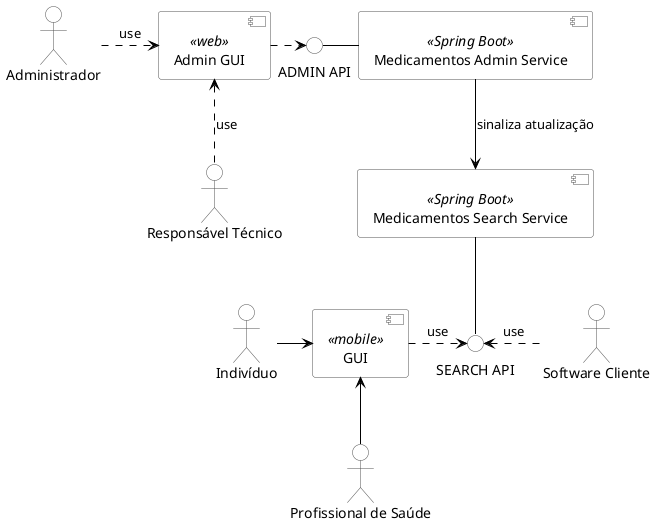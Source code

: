 @startuml design

hide circle
hide methods
hide empty members

skinparam component {
    BackgroundColor White
    ArrowColor Black
    BorderColor #505050
}

skinparam interface {
    BackgroundColor White
    ArrowColor Black
    BorderColor #505050
}

skinparam actor {
    BackgroundColor White
    ArrowColor Black
    BorderColor #505050
}

actor :Software Cliente: as CLIENTE
actor :Responsável Técnico: as RT
actor Administrador
actor Indivíduo
actor :Profissional de Saúde: as PS

Component "Medicamentos Admin Service" as ADMIN << Spring Boot >>
Component "Medicamentos Search Service" as SEARCH << Spring Boot >>
Component "Admin GUI" as WADMIN <<web>>
Component "GUI" as GUI <<mobile>>
WADMIN .right.> () "ADMIN API" 
[ADMIN API] - ADMIN
GUI .right.> () "SEARCH API" : use
[SEARCH API] -up- SEARCH
CLIENTE .left.> ()  "SEARCH API" : use
RT .up.> WADMIN : use
Administrador .right.> WADMIN : use
ADMIN --> SEARCH : sinaliza atualização
Indivíduo -right-> GUI
PS -up-> GUI


@enduml